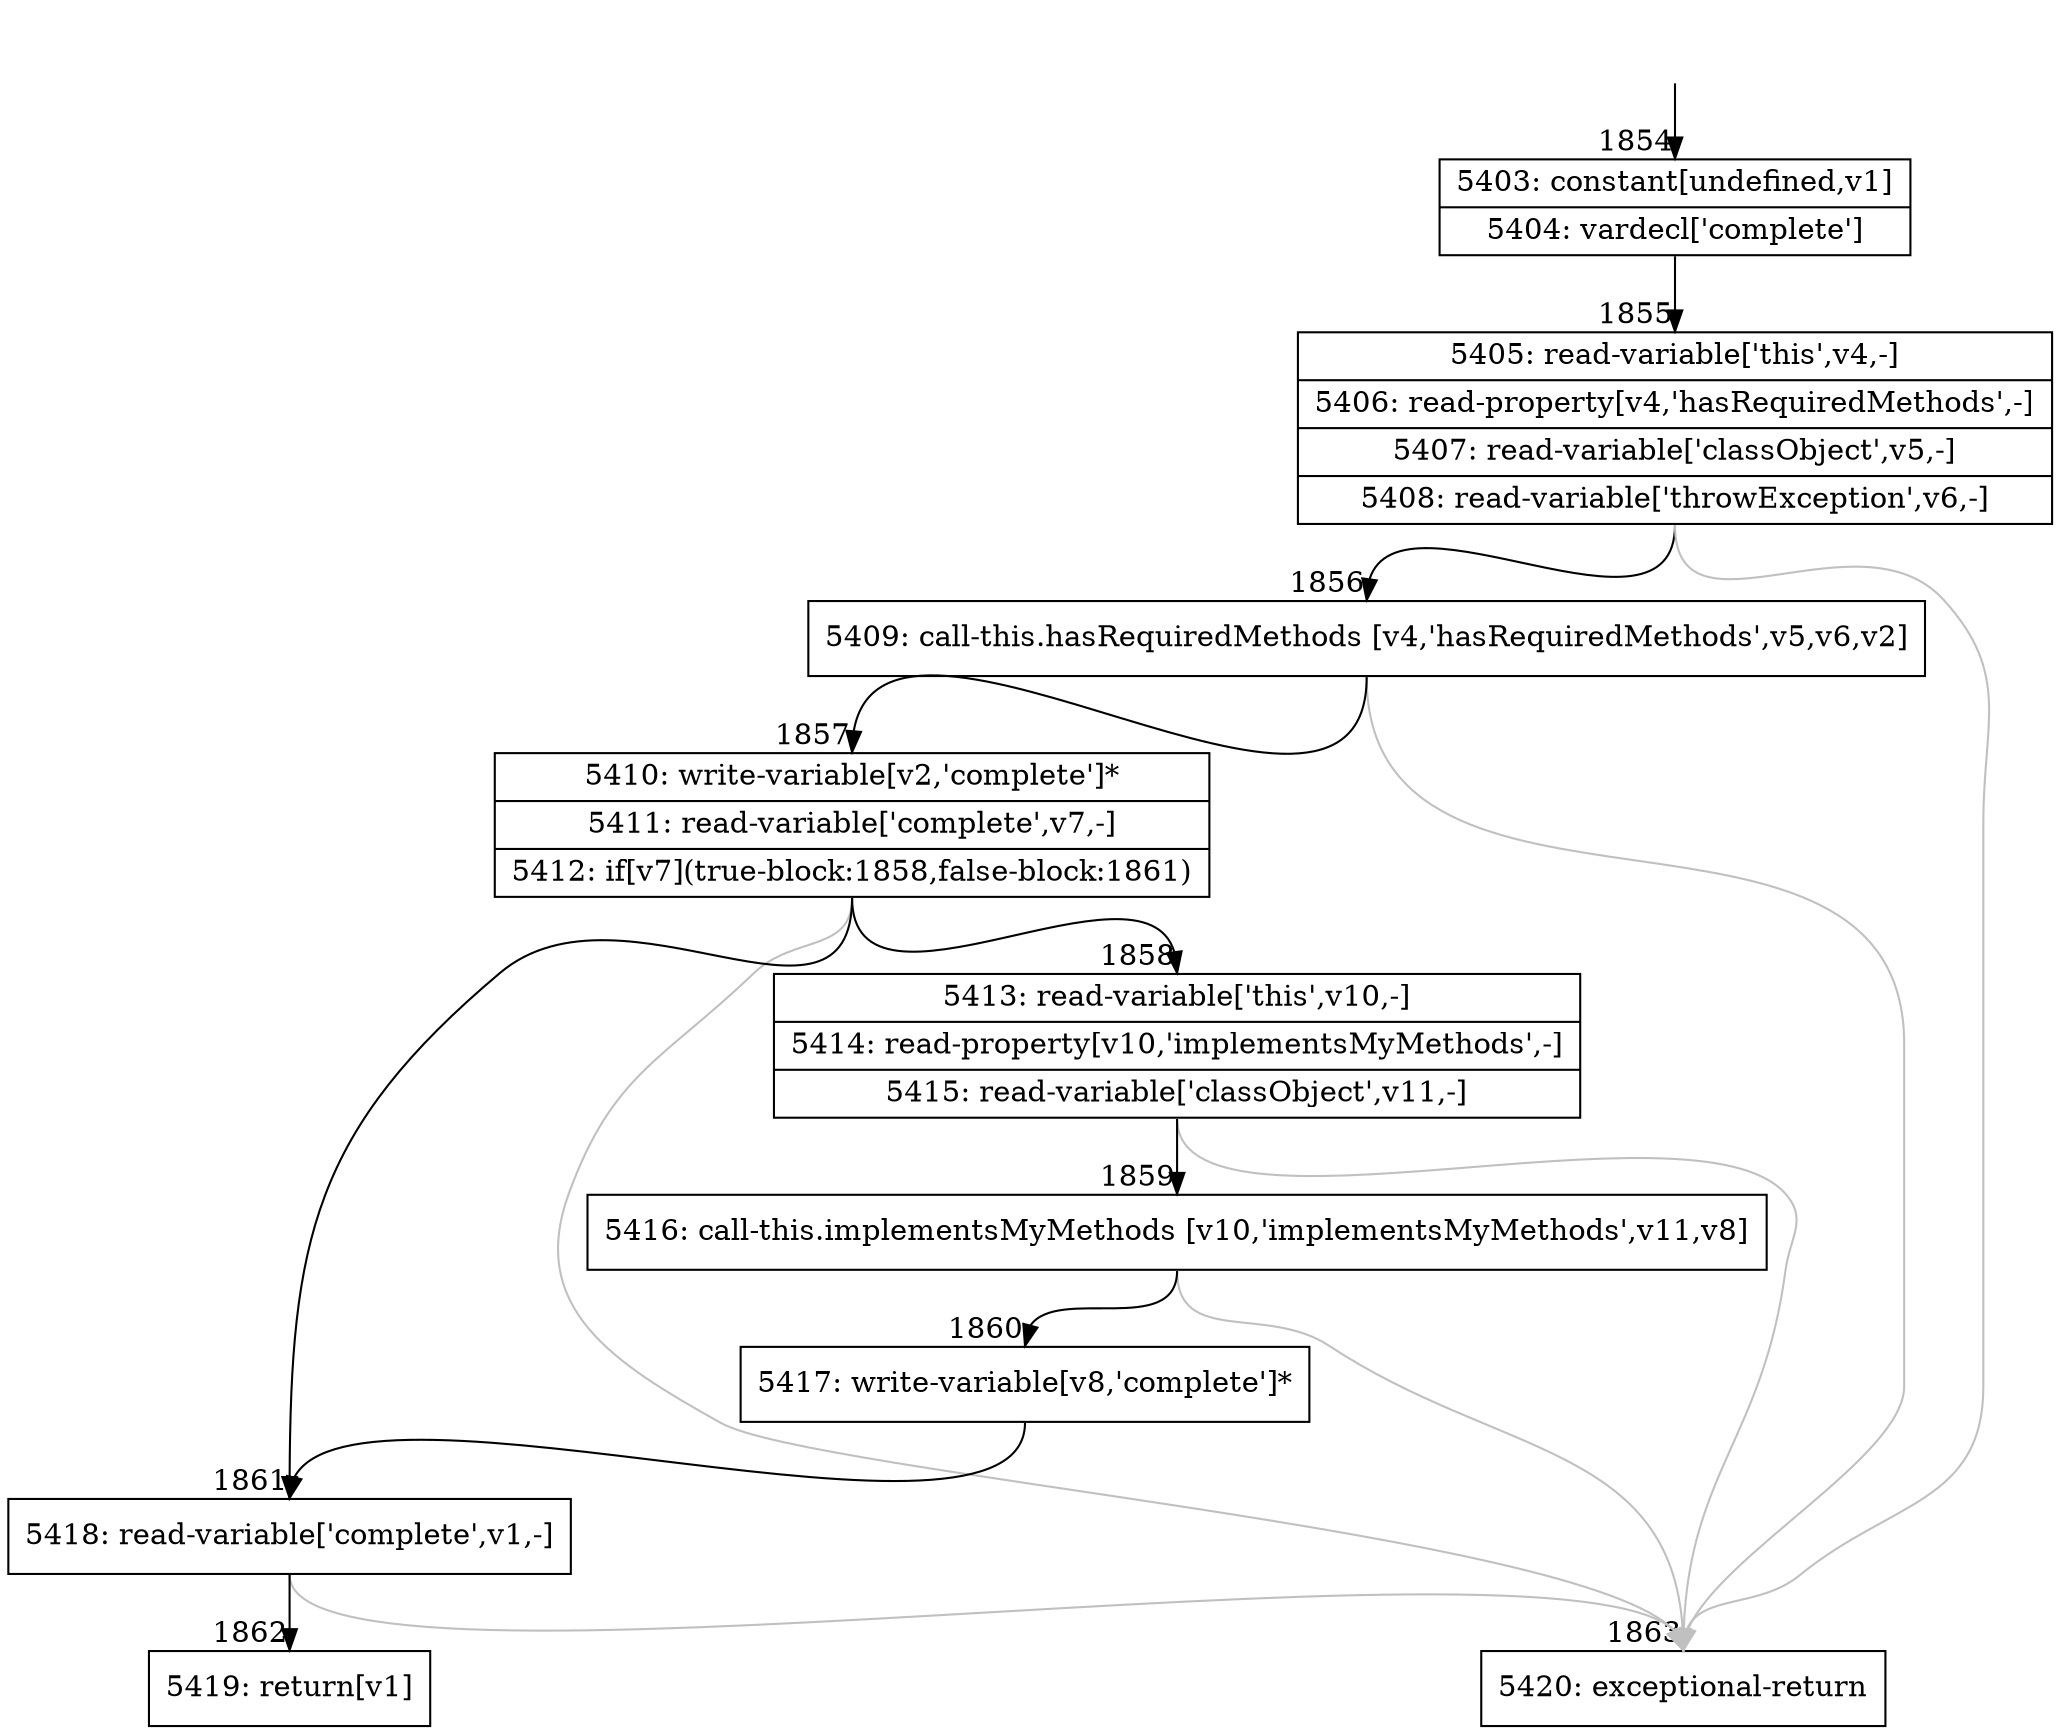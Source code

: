 digraph {
rankdir="TD"
BB_entry214[shape=none,label=""];
BB_entry214 -> BB1854 [tailport=s, headport=n, headlabel="    1854"]
BB1854 [shape=record label="{5403: constant[undefined,v1]|5404: vardecl['complete']}" ] 
BB1854 -> BB1855 [tailport=s, headport=n, headlabel="      1855"]
BB1855 [shape=record label="{5405: read-variable['this',v4,-]|5406: read-property[v4,'hasRequiredMethods',-]|5407: read-variable['classObject',v5,-]|5408: read-variable['throwException',v6,-]}" ] 
BB1855 -> BB1856 [tailport=s, headport=n, headlabel="      1856"]
BB1855 -> BB1863 [tailport=s, headport=n, color=gray, headlabel="      1863"]
BB1856 [shape=record label="{5409: call-this.hasRequiredMethods [v4,'hasRequiredMethods',v5,v6,v2]}" ] 
BB1856 -> BB1857 [tailport=s, headport=n, headlabel="      1857"]
BB1856 -> BB1863 [tailport=s, headport=n, color=gray]
BB1857 [shape=record label="{5410: write-variable[v2,'complete']*|5411: read-variable['complete',v7,-]|5412: if[v7](true-block:1858,false-block:1861)}" ] 
BB1857 -> BB1858 [tailport=s, headport=n, headlabel="      1858"]
BB1857 -> BB1861 [tailport=s, headport=n, headlabel="      1861"]
BB1857 -> BB1863 [tailport=s, headport=n, color=gray]
BB1858 [shape=record label="{5413: read-variable['this',v10,-]|5414: read-property[v10,'implementsMyMethods',-]|5415: read-variable['classObject',v11,-]}" ] 
BB1858 -> BB1859 [tailport=s, headport=n, headlabel="      1859"]
BB1858 -> BB1863 [tailport=s, headport=n, color=gray]
BB1859 [shape=record label="{5416: call-this.implementsMyMethods [v10,'implementsMyMethods',v11,v8]}" ] 
BB1859 -> BB1860 [tailport=s, headport=n, headlabel="      1860"]
BB1859 -> BB1863 [tailport=s, headport=n, color=gray]
BB1860 [shape=record label="{5417: write-variable[v8,'complete']*}" ] 
BB1860 -> BB1861 [tailport=s, headport=n]
BB1861 [shape=record label="{5418: read-variable['complete',v1,-]}" ] 
BB1861 -> BB1862 [tailport=s, headport=n, headlabel="      1862"]
BB1861 -> BB1863 [tailport=s, headport=n, color=gray]
BB1862 [shape=record label="{5419: return[v1]}" ] 
BB1863 [shape=record label="{5420: exceptional-return}" ] 
//#$~ 2115
}
